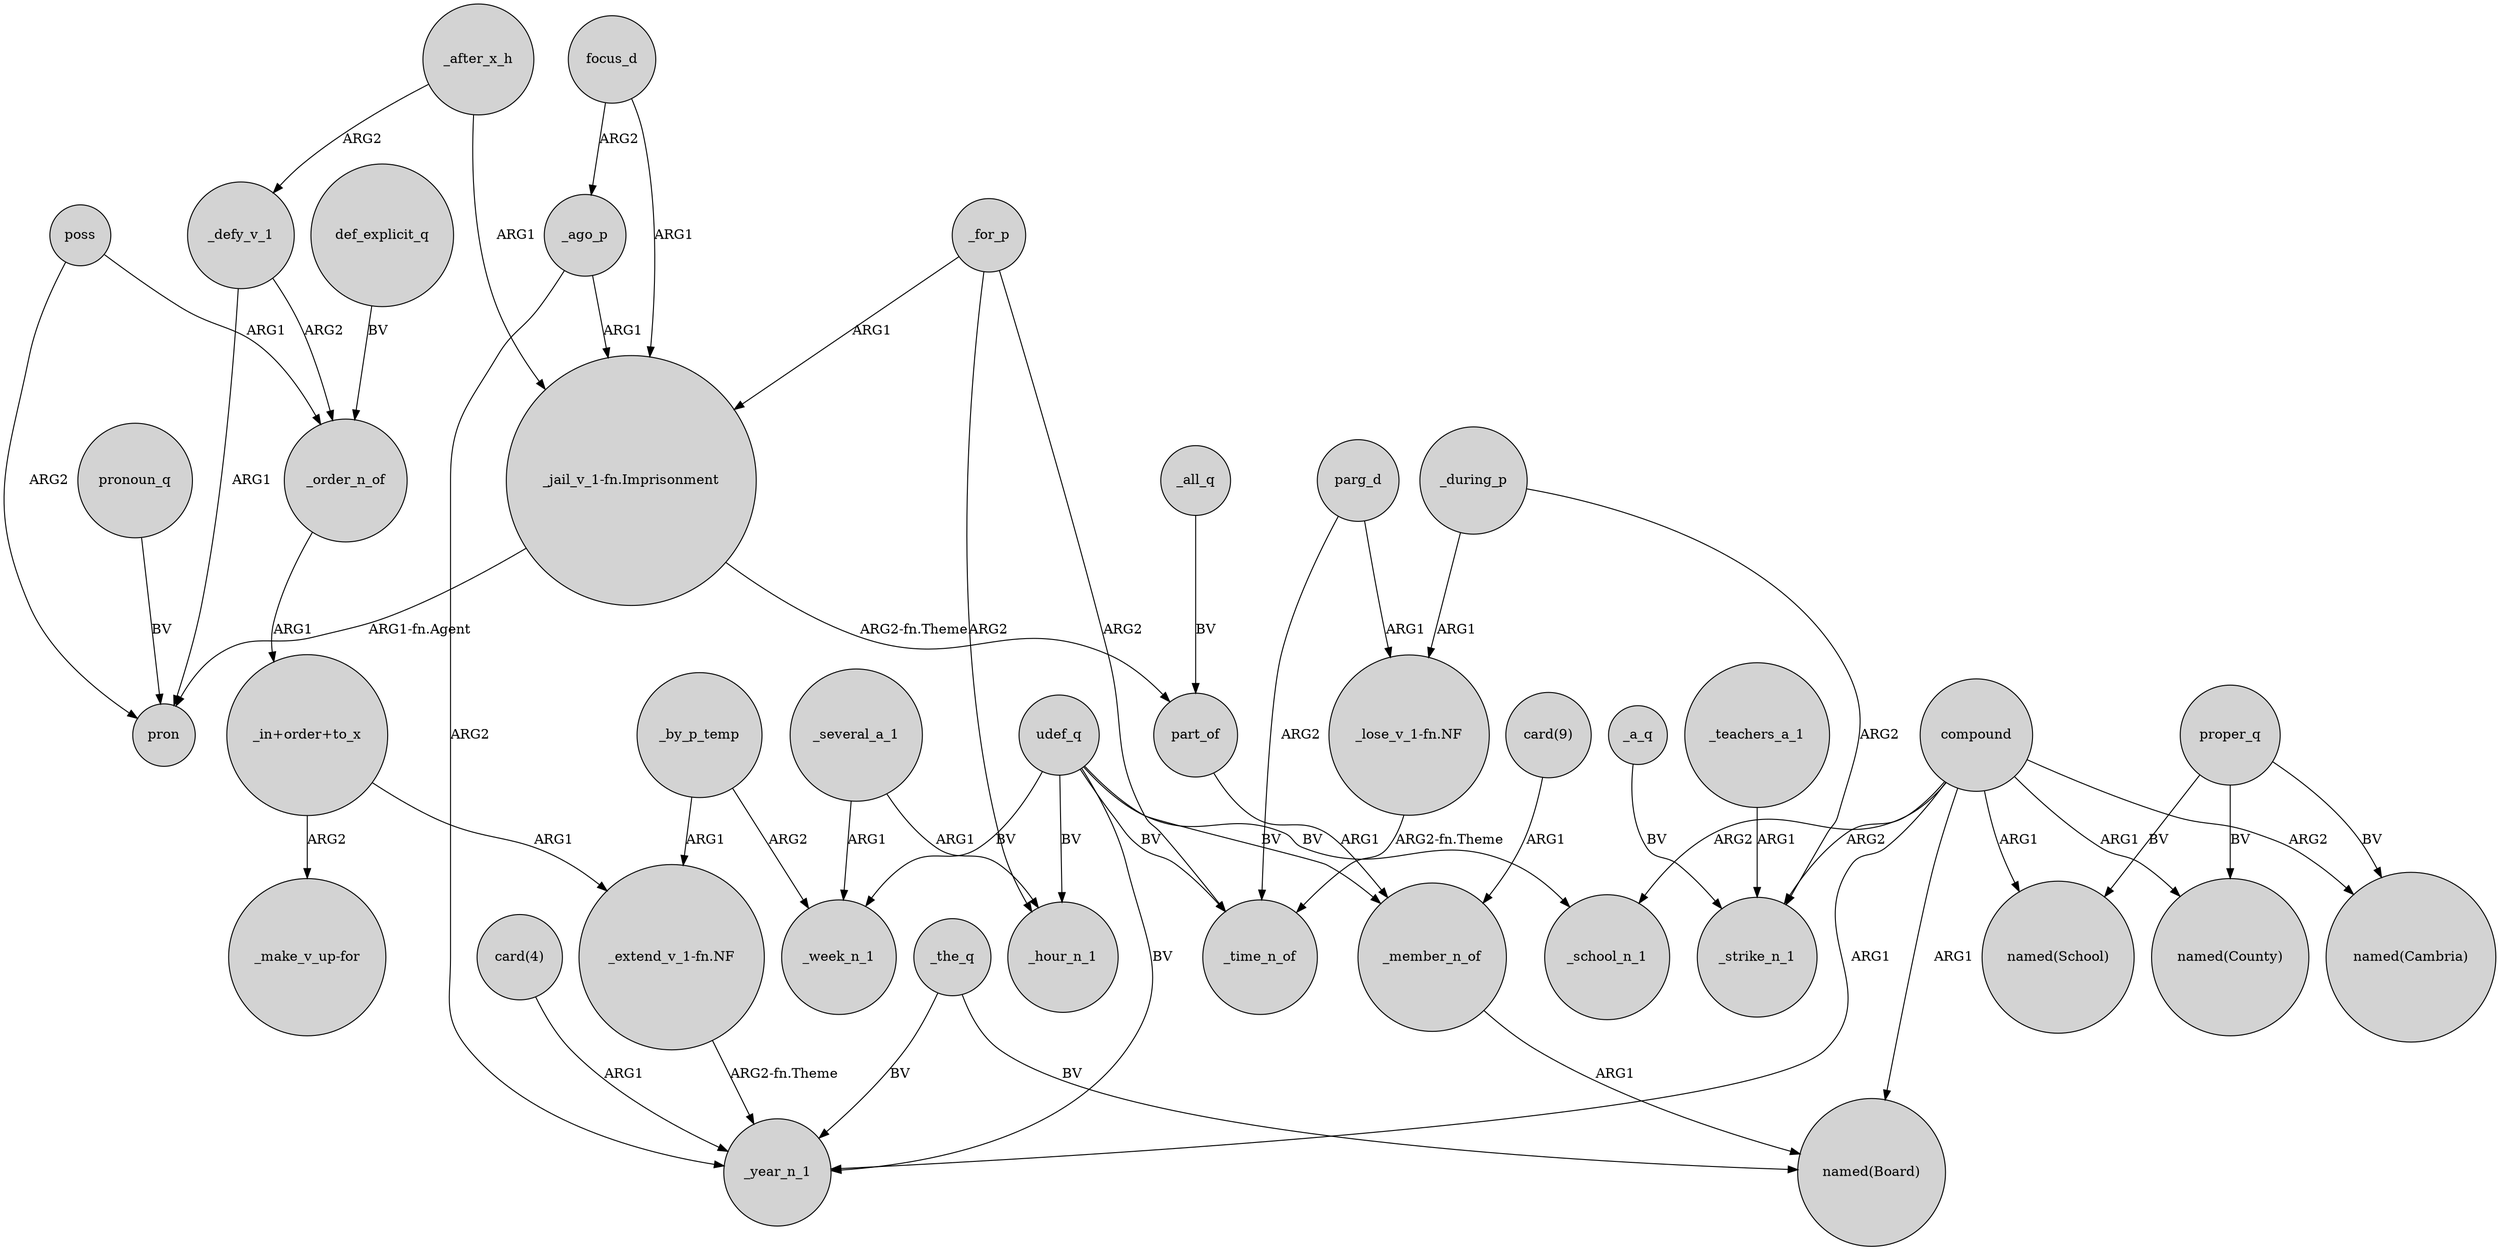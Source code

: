 digraph {
	node [shape=circle style=filled]
	_defy_v_1 -> pron [label=ARG1]
	_for_p -> _hour_n_1 [label=ARG2]
	_the_q -> "named(Board)" [label=BV]
	"_in+order+to_x" -> "_make_v_up-for" [label=ARG2]
	_by_p_temp -> _week_n_1 [label=ARG2]
	part_of -> _member_n_of [label=ARG1]
	_all_q -> part_of [label=BV]
	poss -> pron [label=ARG2]
	_during_p -> "_lose_v_1-fn.NF" [label=ARG1]
	_by_p_temp -> "_extend_v_1-fn.NF" [label=ARG1]
	_member_n_of -> "named(Board)" [label=ARG1]
	udef_q -> _hour_n_1 [label=BV]
	"card(4)" -> _year_n_1 [label=ARG1]
	parg_d -> _time_n_of [label=ARG2]
	_defy_v_1 -> _order_n_of [label=ARG2]
	_a_q -> _strike_n_1 [label=BV]
	_for_p -> _time_n_of [label=ARG2]
	compound -> "named(Cambria)" [label=ARG2]
	def_explicit_q -> _order_n_of [label=BV]
	_several_a_1 -> _week_n_1 [label=ARG1]
	"_lose_v_1-fn.NF" -> _time_n_of [label="ARG2-fn.Theme"]
	pronoun_q -> pron [label=BV]
	_ago_p -> _year_n_1 [label=ARG2]
	_teachers_a_1 -> _strike_n_1 [label=ARG1]
	compound -> "named(Board)" [label=ARG1]
	proper_q -> "named(School)" [label=BV]
	_after_x_h -> _defy_v_1 [label=ARG2]
	"_in+order+to_x" -> "_extend_v_1-fn.NF" [label=ARG1]
	udef_q -> _week_n_1 [label=BV]
	proper_q -> "named(Cambria)" [label=BV]
	"_jail_v_1-fn.Imprisonment" -> pron [label="ARG1-fn.Agent"]
	udef_q -> _member_n_of [label=BV]
	udef_q -> _time_n_of [label=BV]
	parg_d -> "_lose_v_1-fn.NF" [label=ARG1]
	compound -> _strike_n_1 [label=ARG2]
	_the_q -> _year_n_1 [label=BV]
	_ago_p -> "_jail_v_1-fn.Imprisonment" [label=ARG1]
	focus_d -> "_jail_v_1-fn.Imprisonment" [label=ARG1]
	compound -> "named(School)" [label=ARG1]
	_during_p -> _strike_n_1 [label=ARG2]
	udef_q -> _year_n_1 [label=BV]
	focus_d -> _ago_p [label=ARG2]
	"card(9)" -> _member_n_of [label=ARG1]
	_after_x_h -> "_jail_v_1-fn.Imprisonment" [label=ARG1]
	"_extend_v_1-fn.NF" -> _year_n_1 [label="ARG2-fn.Theme"]
	compound -> _school_n_1 [label=ARG2]
	udef_q -> _school_n_1 [label=BV]
	compound -> "named(County)" [label=ARG1]
	proper_q -> "named(County)" [label=BV]
	_order_n_of -> "_in+order+to_x" [label=ARG1]
	compound -> _year_n_1 [label=ARG1]
	"_jail_v_1-fn.Imprisonment" -> part_of [label="ARG2-fn.Theme"]
	_for_p -> "_jail_v_1-fn.Imprisonment" [label=ARG1]
	_several_a_1 -> _hour_n_1 [label=ARG1]
	poss -> _order_n_of [label=ARG1]
}
